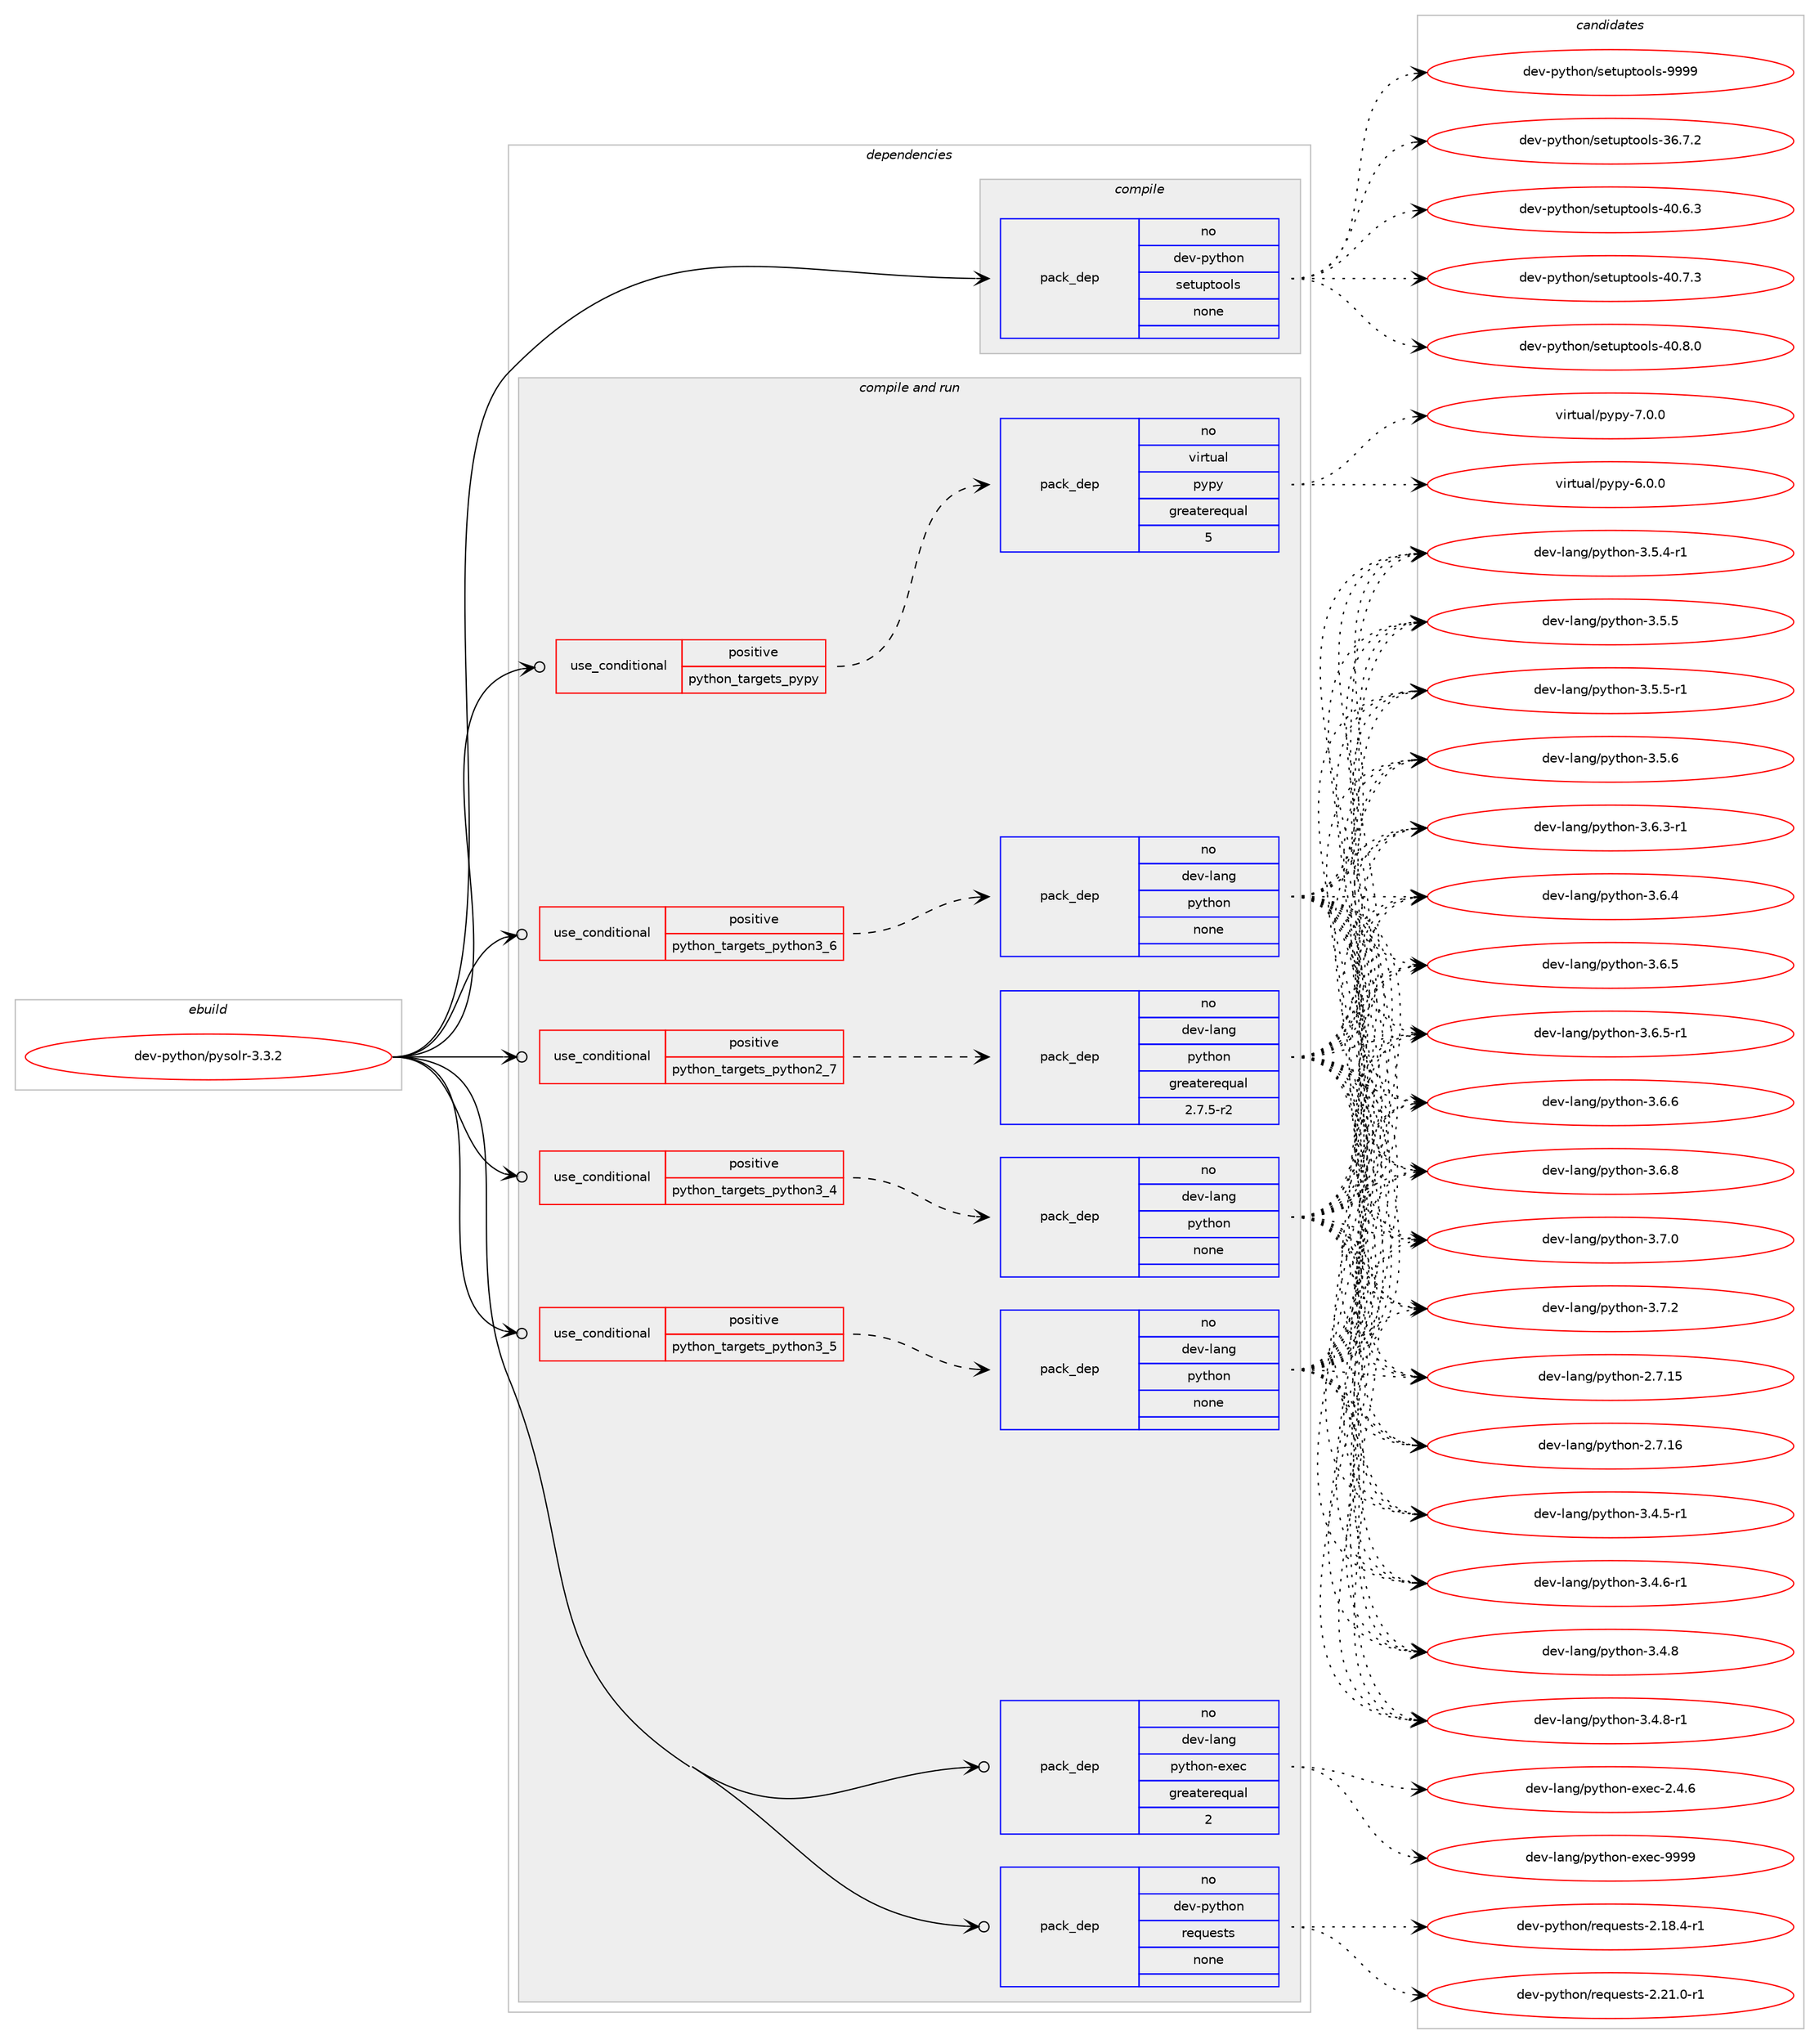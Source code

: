 digraph prolog {

# *************
# Graph options
# *************

newrank=true;
concentrate=true;
compound=true;
graph [rankdir=LR,fontname=Helvetica,fontsize=10,ranksep=1.5];#, ranksep=2.5, nodesep=0.2];
edge  [arrowhead=vee];
node  [fontname=Helvetica,fontsize=10];

# **********
# The ebuild
# **********

subgraph cluster_leftcol {
color=gray;
rank=same;
label=<<i>ebuild</i>>;
id [label="dev-python/pysolr-3.3.2", color=red, width=4, href="../dev-python/pysolr-3.3.2.svg"];
}

# ****************
# The dependencies
# ****************

subgraph cluster_midcol {
color=gray;
label=<<i>dependencies</i>>;
subgraph cluster_compile {
fillcolor="#eeeeee";
style=filled;
label=<<i>compile</i>>;
subgraph pack1027264 {
dependency1432444 [label=<<TABLE BORDER="0" CELLBORDER="1" CELLSPACING="0" CELLPADDING="4" WIDTH="220"><TR><TD ROWSPAN="6" CELLPADDING="30">pack_dep</TD></TR><TR><TD WIDTH="110">no</TD></TR><TR><TD>dev-python</TD></TR><TR><TD>setuptools</TD></TR><TR><TD>none</TD></TR><TR><TD></TD></TR></TABLE>>, shape=none, color=blue];
}
id:e -> dependency1432444:w [weight=20,style="solid",arrowhead="vee"];
}
subgraph cluster_compileandrun {
fillcolor="#eeeeee";
style=filled;
label=<<i>compile and run</i>>;
subgraph cond381836 {
dependency1432445 [label=<<TABLE BORDER="0" CELLBORDER="1" CELLSPACING="0" CELLPADDING="4"><TR><TD ROWSPAN="3" CELLPADDING="10">use_conditional</TD></TR><TR><TD>positive</TD></TR><TR><TD>python_targets_pypy</TD></TR></TABLE>>, shape=none, color=red];
subgraph pack1027265 {
dependency1432446 [label=<<TABLE BORDER="0" CELLBORDER="1" CELLSPACING="0" CELLPADDING="4" WIDTH="220"><TR><TD ROWSPAN="6" CELLPADDING="30">pack_dep</TD></TR><TR><TD WIDTH="110">no</TD></TR><TR><TD>virtual</TD></TR><TR><TD>pypy</TD></TR><TR><TD>greaterequal</TD></TR><TR><TD>5</TD></TR></TABLE>>, shape=none, color=blue];
}
dependency1432445:e -> dependency1432446:w [weight=20,style="dashed",arrowhead="vee"];
}
id:e -> dependency1432445:w [weight=20,style="solid",arrowhead="odotvee"];
subgraph cond381837 {
dependency1432447 [label=<<TABLE BORDER="0" CELLBORDER="1" CELLSPACING="0" CELLPADDING="4"><TR><TD ROWSPAN="3" CELLPADDING="10">use_conditional</TD></TR><TR><TD>positive</TD></TR><TR><TD>python_targets_python2_7</TD></TR></TABLE>>, shape=none, color=red];
subgraph pack1027266 {
dependency1432448 [label=<<TABLE BORDER="0" CELLBORDER="1" CELLSPACING="0" CELLPADDING="4" WIDTH="220"><TR><TD ROWSPAN="6" CELLPADDING="30">pack_dep</TD></TR><TR><TD WIDTH="110">no</TD></TR><TR><TD>dev-lang</TD></TR><TR><TD>python</TD></TR><TR><TD>greaterequal</TD></TR><TR><TD>2.7.5-r2</TD></TR></TABLE>>, shape=none, color=blue];
}
dependency1432447:e -> dependency1432448:w [weight=20,style="dashed",arrowhead="vee"];
}
id:e -> dependency1432447:w [weight=20,style="solid",arrowhead="odotvee"];
subgraph cond381838 {
dependency1432449 [label=<<TABLE BORDER="0" CELLBORDER="1" CELLSPACING="0" CELLPADDING="4"><TR><TD ROWSPAN="3" CELLPADDING="10">use_conditional</TD></TR><TR><TD>positive</TD></TR><TR><TD>python_targets_python3_4</TD></TR></TABLE>>, shape=none, color=red];
subgraph pack1027267 {
dependency1432450 [label=<<TABLE BORDER="0" CELLBORDER="1" CELLSPACING="0" CELLPADDING="4" WIDTH="220"><TR><TD ROWSPAN="6" CELLPADDING="30">pack_dep</TD></TR><TR><TD WIDTH="110">no</TD></TR><TR><TD>dev-lang</TD></TR><TR><TD>python</TD></TR><TR><TD>none</TD></TR><TR><TD></TD></TR></TABLE>>, shape=none, color=blue];
}
dependency1432449:e -> dependency1432450:w [weight=20,style="dashed",arrowhead="vee"];
}
id:e -> dependency1432449:w [weight=20,style="solid",arrowhead="odotvee"];
subgraph cond381839 {
dependency1432451 [label=<<TABLE BORDER="0" CELLBORDER="1" CELLSPACING="0" CELLPADDING="4"><TR><TD ROWSPAN="3" CELLPADDING="10">use_conditional</TD></TR><TR><TD>positive</TD></TR><TR><TD>python_targets_python3_5</TD></TR></TABLE>>, shape=none, color=red];
subgraph pack1027268 {
dependency1432452 [label=<<TABLE BORDER="0" CELLBORDER="1" CELLSPACING="0" CELLPADDING="4" WIDTH="220"><TR><TD ROWSPAN="6" CELLPADDING="30">pack_dep</TD></TR><TR><TD WIDTH="110">no</TD></TR><TR><TD>dev-lang</TD></TR><TR><TD>python</TD></TR><TR><TD>none</TD></TR><TR><TD></TD></TR></TABLE>>, shape=none, color=blue];
}
dependency1432451:e -> dependency1432452:w [weight=20,style="dashed",arrowhead="vee"];
}
id:e -> dependency1432451:w [weight=20,style="solid",arrowhead="odotvee"];
subgraph cond381840 {
dependency1432453 [label=<<TABLE BORDER="0" CELLBORDER="1" CELLSPACING="0" CELLPADDING="4"><TR><TD ROWSPAN="3" CELLPADDING="10">use_conditional</TD></TR><TR><TD>positive</TD></TR><TR><TD>python_targets_python3_6</TD></TR></TABLE>>, shape=none, color=red];
subgraph pack1027269 {
dependency1432454 [label=<<TABLE BORDER="0" CELLBORDER="1" CELLSPACING="0" CELLPADDING="4" WIDTH="220"><TR><TD ROWSPAN="6" CELLPADDING="30">pack_dep</TD></TR><TR><TD WIDTH="110">no</TD></TR><TR><TD>dev-lang</TD></TR><TR><TD>python</TD></TR><TR><TD>none</TD></TR><TR><TD></TD></TR></TABLE>>, shape=none, color=blue];
}
dependency1432453:e -> dependency1432454:w [weight=20,style="dashed",arrowhead="vee"];
}
id:e -> dependency1432453:w [weight=20,style="solid",arrowhead="odotvee"];
subgraph pack1027270 {
dependency1432455 [label=<<TABLE BORDER="0" CELLBORDER="1" CELLSPACING="0" CELLPADDING="4" WIDTH="220"><TR><TD ROWSPAN="6" CELLPADDING="30">pack_dep</TD></TR><TR><TD WIDTH="110">no</TD></TR><TR><TD>dev-lang</TD></TR><TR><TD>python-exec</TD></TR><TR><TD>greaterequal</TD></TR><TR><TD>2</TD></TR></TABLE>>, shape=none, color=blue];
}
id:e -> dependency1432455:w [weight=20,style="solid",arrowhead="odotvee"];
subgraph pack1027271 {
dependency1432456 [label=<<TABLE BORDER="0" CELLBORDER="1" CELLSPACING="0" CELLPADDING="4" WIDTH="220"><TR><TD ROWSPAN="6" CELLPADDING="30">pack_dep</TD></TR><TR><TD WIDTH="110">no</TD></TR><TR><TD>dev-python</TD></TR><TR><TD>requests</TD></TR><TR><TD>none</TD></TR><TR><TD></TD></TR></TABLE>>, shape=none, color=blue];
}
id:e -> dependency1432456:w [weight=20,style="solid",arrowhead="odotvee"];
}
subgraph cluster_run {
fillcolor="#eeeeee";
style=filled;
label=<<i>run</i>>;
}
}

# **************
# The candidates
# **************

subgraph cluster_choices {
rank=same;
color=gray;
label=<<i>candidates</i>>;

subgraph choice1027264 {
color=black;
nodesep=1;
choice100101118451121211161041111104711510111611711211611111110811545515446554650 [label="dev-python/setuptools-36.7.2", color=red, width=4,href="../dev-python/setuptools-36.7.2.svg"];
choice100101118451121211161041111104711510111611711211611111110811545524846544651 [label="dev-python/setuptools-40.6.3", color=red, width=4,href="../dev-python/setuptools-40.6.3.svg"];
choice100101118451121211161041111104711510111611711211611111110811545524846554651 [label="dev-python/setuptools-40.7.3", color=red, width=4,href="../dev-python/setuptools-40.7.3.svg"];
choice100101118451121211161041111104711510111611711211611111110811545524846564648 [label="dev-python/setuptools-40.8.0", color=red, width=4,href="../dev-python/setuptools-40.8.0.svg"];
choice10010111845112121116104111110471151011161171121161111111081154557575757 [label="dev-python/setuptools-9999", color=red, width=4,href="../dev-python/setuptools-9999.svg"];
dependency1432444:e -> choice100101118451121211161041111104711510111611711211611111110811545515446554650:w [style=dotted,weight="100"];
dependency1432444:e -> choice100101118451121211161041111104711510111611711211611111110811545524846544651:w [style=dotted,weight="100"];
dependency1432444:e -> choice100101118451121211161041111104711510111611711211611111110811545524846554651:w [style=dotted,weight="100"];
dependency1432444:e -> choice100101118451121211161041111104711510111611711211611111110811545524846564648:w [style=dotted,weight="100"];
dependency1432444:e -> choice10010111845112121116104111110471151011161171121161111111081154557575757:w [style=dotted,weight="100"];
}
subgraph choice1027265 {
color=black;
nodesep=1;
choice1181051141161179710847112121112121455446484648 [label="virtual/pypy-6.0.0", color=red, width=4,href="../virtual/pypy-6.0.0.svg"];
choice1181051141161179710847112121112121455546484648 [label="virtual/pypy-7.0.0", color=red, width=4,href="../virtual/pypy-7.0.0.svg"];
dependency1432446:e -> choice1181051141161179710847112121112121455446484648:w [style=dotted,weight="100"];
dependency1432446:e -> choice1181051141161179710847112121112121455546484648:w [style=dotted,weight="100"];
}
subgraph choice1027266 {
color=black;
nodesep=1;
choice10010111845108971101034711212111610411111045504655464953 [label="dev-lang/python-2.7.15", color=red, width=4,href="../dev-lang/python-2.7.15.svg"];
choice10010111845108971101034711212111610411111045504655464954 [label="dev-lang/python-2.7.16", color=red, width=4,href="../dev-lang/python-2.7.16.svg"];
choice1001011184510897110103471121211161041111104551465246534511449 [label="dev-lang/python-3.4.5-r1", color=red, width=4,href="../dev-lang/python-3.4.5-r1.svg"];
choice1001011184510897110103471121211161041111104551465246544511449 [label="dev-lang/python-3.4.6-r1", color=red, width=4,href="../dev-lang/python-3.4.6-r1.svg"];
choice100101118451089711010347112121116104111110455146524656 [label="dev-lang/python-3.4.8", color=red, width=4,href="../dev-lang/python-3.4.8.svg"];
choice1001011184510897110103471121211161041111104551465246564511449 [label="dev-lang/python-3.4.8-r1", color=red, width=4,href="../dev-lang/python-3.4.8-r1.svg"];
choice1001011184510897110103471121211161041111104551465346524511449 [label="dev-lang/python-3.5.4-r1", color=red, width=4,href="../dev-lang/python-3.5.4-r1.svg"];
choice100101118451089711010347112121116104111110455146534653 [label="dev-lang/python-3.5.5", color=red, width=4,href="../dev-lang/python-3.5.5.svg"];
choice1001011184510897110103471121211161041111104551465346534511449 [label="dev-lang/python-3.5.5-r1", color=red, width=4,href="../dev-lang/python-3.5.5-r1.svg"];
choice100101118451089711010347112121116104111110455146534654 [label="dev-lang/python-3.5.6", color=red, width=4,href="../dev-lang/python-3.5.6.svg"];
choice1001011184510897110103471121211161041111104551465446514511449 [label="dev-lang/python-3.6.3-r1", color=red, width=4,href="../dev-lang/python-3.6.3-r1.svg"];
choice100101118451089711010347112121116104111110455146544652 [label="dev-lang/python-3.6.4", color=red, width=4,href="../dev-lang/python-3.6.4.svg"];
choice100101118451089711010347112121116104111110455146544653 [label="dev-lang/python-3.6.5", color=red, width=4,href="../dev-lang/python-3.6.5.svg"];
choice1001011184510897110103471121211161041111104551465446534511449 [label="dev-lang/python-3.6.5-r1", color=red, width=4,href="../dev-lang/python-3.6.5-r1.svg"];
choice100101118451089711010347112121116104111110455146544654 [label="dev-lang/python-3.6.6", color=red, width=4,href="../dev-lang/python-3.6.6.svg"];
choice100101118451089711010347112121116104111110455146544656 [label="dev-lang/python-3.6.8", color=red, width=4,href="../dev-lang/python-3.6.8.svg"];
choice100101118451089711010347112121116104111110455146554648 [label="dev-lang/python-3.7.0", color=red, width=4,href="../dev-lang/python-3.7.0.svg"];
choice100101118451089711010347112121116104111110455146554650 [label="dev-lang/python-3.7.2", color=red, width=4,href="../dev-lang/python-3.7.2.svg"];
dependency1432448:e -> choice10010111845108971101034711212111610411111045504655464953:w [style=dotted,weight="100"];
dependency1432448:e -> choice10010111845108971101034711212111610411111045504655464954:w [style=dotted,weight="100"];
dependency1432448:e -> choice1001011184510897110103471121211161041111104551465246534511449:w [style=dotted,weight="100"];
dependency1432448:e -> choice1001011184510897110103471121211161041111104551465246544511449:w [style=dotted,weight="100"];
dependency1432448:e -> choice100101118451089711010347112121116104111110455146524656:w [style=dotted,weight="100"];
dependency1432448:e -> choice1001011184510897110103471121211161041111104551465246564511449:w [style=dotted,weight="100"];
dependency1432448:e -> choice1001011184510897110103471121211161041111104551465346524511449:w [style=dotted,weight="100"];
dependency1432448:e -> choice100101118451089711010347112121116104111110455146534653:w [style=dotted,weight="100"];
dependency1432448:e -> choice1001011184510897110103471121211161041111104551465346534511449:w [style=dotted,weight="100"];
dependency1432448:e -> choice100101118451089711010347112121116104111110455146534654:w [style=dotted,weight="100"];
dependency1432448:e -> choice1001011184510897110103471121211161041111104551465446514511449:w [style=dotted,weight="100"];
dependency1432448:e -> choice100101118451089711010347112121116104111110455146544652:w [style=dotted,weight="100"];
dependency1432448:e -> choice100101118451089711010347112121116104111110455146544653:w [style=dotted,weight="100"];
dependency1432448:e -> choice1001011184510897110103471121211161041111104551465446534511449:w [style=dotted,weight="100"];
dependency1432448:e -> choice100101118451089711010347112121116104111110455146544654:w [style=dotted,weight="100"];
dependency1432448:e -> choice100101118451089711010347112121116104111110455146544656:w [style=dotted,weight="100"];
dependency1432448:e -> choice100101118451089711010347112121116104111110455146554648:w [style=dotted,weight="100"];
dependency1432448:e -> choice100101118451089711010347112121116104111110455146554650:w [style=dotted,weight="100"];
}
subgraph choice1027267 {
color=black;
nodesep=1;
choice10010111845108971101034711212111610411111045504655464953 [label="dev-lang/python-2.7.15", color=red, width=4,href="../dev-lang/python-2.7.15.svg"];
choice10010111845108971101034711212111610411111045504655464954 [label="dev-lang/python-2.7.16", color=red, width=4,href="../dev-lang/python-2.7.16.svg"];
choice1001011184510897110103471121211161041111104551465246534511449 [label="dev-lang/python-3.4.5-r1", color=red, width=4,href="../dev-lang/python-3.4.5-r1.svg"];
choice1001011184510897110103471121211161041111104551465246544511449 [label="dev-lang/python-3.4.6-r1", color=red, width=4,href="../dev-lang/python-3.4.6-r1.svg"];
choice100101118451089711010347112121116104111110455146524656 [label="dev-lang/python-3.4.8", color=red, width=4,href="../dev-lang/python-3.4.8.svg"];
choice1001011184510897110103471121211161041111104551465246564511449 [label="dev-lang/python-3.4.8-r1", color=red, width=4,href="../dev-lang/python-3.4.8-r1.svg"];
choice1001011184510897110103471121211161041111104551465346524511449 [label="dev-lang/python-3.5.4-r1", color=red, width=4,href="../dev-lang/python-3.5.4-r1.svg"];
choice100101118451089711010347112121116104111110455146534653 [label="dev-lang/python-3.5.5", color=red, width=4,href="../dev-lang/python-3.5.5.svg"];
choice1001011184510897110103471121211161041111104551465346534511449 [label="dev-lang/python-3.5.5-r1", color=red, width=4,href="../dev-lang/python-3.5.5-r1.svg"];
choice100101118451089711010347112121116104111110455146534654 [label="dev-lang/python-3.5.6", color=red, width=4,href="../dev-lang/python-3.5.6.svg"];
choice1001011184510897110103471121211161041111104551465446514511449 [label="dev-lang/python-3.6.3-r1", color=red, width=4,href="../dev-lang/python-3.6.3-r1.svg"];
choice100101118451089711010347112121116104111110455146544652 [label="dev-lang/python-3.6.4", color=red, width=4,href="../dev-lang/python-3.6.4.svg"];
choice100101118451089711010347112121116104111110455146544653 [label="dev-lang/python-3.6.5", color=red, width=4,href="../dev-lang/python-3.6.5.svg"];
choice1001011184510897110103471121211161041111104551465446534511449 [label="dev-lang/python-3.6.5-r1", color=red, width=4,href="../dev-lang/python-3.6.5-r1.svg"];
choice100101118451089711010347112121116104111110455146544654 [label="dev-lang/python-3.6.6", color=red, width=4,href="../dev-lang/python-3.6.6.svg"];
choice100101118451089711010347112121116104111110455146544656 [label="dev-lang/python-3.6.8", color=red, width=4,href="../dev-lang/python-3.6.8.svg"];
choice100101118451089711010347112121116104111110455146554648 [label="dev-lang/python-3.7.0", color=red, width=4,href="../dev-lang/python-3.7.0.svg"];
choice100101118451089711010347112121116104111110455146554650 [label="dev-lang/python-3.7.2", color=red, width=4,href="../dev-lang/python-3.7.2.svg"];
dependency1432450:e -> choice10010111845108971101034711212111610411111045504655464953:w [style=dotted,weight="100"];
dependency1432450:e -> choice10010111845108971101034711212111610411111045504655464954:w [style=dotted,weight="100"];
dependency1432450:e -> choice1001011184510897110103471121211161041111104551465246534511449:w [style=dotted,weight="100"];
dependency1432450:e -> choice1001011184510897110103471121211161041111104551465246544511449:w [style=dotted,weight="100"];
dependency1432450:e -> choice100101118451089711010347112121116104111110455146524656:w [style=dotted,weight="100"];
dependency1432450:e -> choice1001011184510897110103471121211161041111104551465246564511449:w [style=dotted,weight="100"];
dependency1432450:e -> choice1001011184510897110103471121211161041111104551465346524511449:w [style=dotted,weight="100"];
dependency1432450:e -> choice100101118451089711010347112121116104111110455146534653:w [style=dotted,weight="100"];
dependency1432450:e -> choice1001011184510897110103471121211161041111104551465346534511449:w [style=dotted,weight="100"];
dependency1432450:e -> choice100101118451089711010347112121116104111110455146534654:w [style=dotted,weight="100"];
dependency1432450:e -> choice1001011184510897110103471121211161041111104551465446514511449:w [style=dotted,weight="100"];
dependency1432450:e -> choice100101118451089711010347112121116104111110455146544652:w [style=dotted,weight="100"];
dependency1432450:e -> choice100101118451089711010347112121116104111110455146544653:w [style=dotted,weight="100"];
dependency1432450:e -> choice1001011184510897110103471121211161041111104551465446534511449:w [style=dotted,weight="100"];
dependency1432450:e -> choice100101118451089711010347112121116104111110455146544654:w [style=dotted,weight="100"];
dependency1432450:e -> choice100101118451089711010347112121116104111110455146544656:w [style=dotted,weight="100"];
dependency1432450:e -> choice100101118451089711010347112121116104111110455146554648:w [style=dotted,weight="100"];
dependency1432450:e -> choice100101118451089711010347112121116104111110455146554650:w [style=dotted,weight="100"];
}
subgraph choice1027268 {
color=black;
nodesep=1;
choice10010111845108971101034711212111610411111045504655464953 [label="dev-lang/python-2.7.15", color=red, width=4,href="../dev-lang/python-2.7.15.svg"];
choice10010111845108971101034711212111610411111045504655464954 [label="dev-lang/python-2.7.16", color=red, width=4,href="../dev-lang/python-2.7.16.svg"];
choice1001011184510897110103471121211161041111104551465246534511449 [label="dev-lang/python-3.4.5-r1", color=red, width=4,href="../dev-lang/python-3.4.5-r1.svg"];
choice1001011184510897110103471121211161041111104551465246544511449 [label="dev-lang/python-3.4.6-r1", color=red, width=4,href="../dev-lang/python-3.4.6-r1.svg"];
choice100101118451089711010347112121116104111110455146524656 [label="dev-lang/python-3.4.8", color=red, width=4,href="../dev-lang/python-3.4.8.svg"];
choice1001011184510897110103471121211161041111104551465246564511449 [label="dev-lang/python-3.4.8-r1", color=red, width=4,href="../dev-lang/python-3.4.8-r1.svg"];
choice1001011184510897110103471121211161041111104551465346524511449 [label="dev-lang/python-3.5.4-r1", color=red, width=4,href="../dev-lang/python-3.5.4-r1.svg"];
choice100101118451089711010347112121116104111110455146534653 [label="dev-lang/python-3.5.5", color=red, width=4,href="../dev-lang/python-3.5.5.svg"];
choice1001011184510897110103471121211161041111104551465346534511449 [label="dev-lang/python-3.5.5-r1", color=red, width=4,href="../dev-lang/python-3.5.5-r1.svg"];
choice100101118451089711010347112121116104111110455146534654 [label="dev-lang/python-3.5.6", color=red, width=4,href="../dev-lang/python-3.5.6.svg"];
choice1001011184510897110103471121211161041111104551465446514511449 [label="dev-lang/python-3.6.3-r1", color=red, width=4,href="../dev-lang/python-3.6.3-r1.svg"];
choice100101118451089711010347112121116104111110455146544652 [label="dev-lang/python-3.6.4", color=red, width=4,href="../dev-lang/python-3.6.4.svg"];
choice100101118451089711010347112121116104111110455146544653 [label="dev-lang/python-3.6.5", color=red, width=4,href="../dev-lang/python-3.6.5.svg"];
choice1001011184510897110103471121211161041111104551465446534511449 [label="dev-lang/python-3.6.5-r1", color=red, width=4,href="../dev-lang/python-3.6.5-r1.svg"];
choice100101118451089711010347112121116104111110455146544654 [label="dev-lang/python-3.6.6", color=red, width=4,href="../dev-lang/python-3.6.6.svg"];
choice100101118451089711010347112121116104111110455146544656 [label="dev-lang/python-3.6.8", color=red, width=4,href="../dev-lang/python-3.6.8.svg"];
choice100101118451089711010347112121116104111110455146554648 [label="dev-lang/python-3.7.0", color=red, width=4,href="../dev-lang/python-3.7.0.svg"];
choice100101118451089711010347112121116104111110455146554650 [label="dev-lang/python-3.7.2", color=red, width=4,href="../dev-lang/python-3.7.2.svg"];
dependency1432452:e -> choice10010111845108971101034711212111610411111045504655464953:w [style=dotted,weight="100"];
dependency1432452:e -> choice10010111845108971101034711212111610411111045504655464954:w [style=dotted,weight="100"];
dependency1432452:e -> choice1001011184510897110103471121211161041111104551465246534511449:w [style=dotted,weight="100"];
dependency1432452:e -> choice1001011184510897110103471121211161041111104551465246544511449:w [style=dotted,weight="100"];
dependency1432452:e -> choice100101118451089711010347112121116104111110455146524656:w [style=dotted,weight="100"];
dependency1432452:e -> choice1001011184510897110103471121211161041111104551465246564511449:w [style=dotted,weight="100"];
dependency1432452:e -> choice1001011184510897110103471121211161041111104551465346524511449:w [style=dotted,weight="100"];
dependency1432452:e -> choice100101118451089711010347112121116104111110455146534653:w [style=dotted,weight="100"];
dependency1432452:e -> choice1001011184510897110103471121211161041111104551465346534511449:w [style=dotted,weight="100"];
dependency1432452:e -> choice100101118451089711010347112121116104111110455146534654:w [style=dotted,weight="100"];
dependency1432452:e -> choice1001011184510897110103471121211161041111104551465446514511449:w [style=dotted,weight="100"];
dependency1432452:e -> choice100101118451089711010347112121116104111110455146544652:w [style=dotted,weight="100"];
dependency1432452:e -> choice100101118451089711010347112121116104111110455146544653:w [style=dotted,weight="100"];
dependency1432452:e -> choice1001011184510897110103471121211161041111104551465446534511449:w [style=dotted,weight="100"];
dependency1432452:e -> choice100101118451089711010347112121116104111110455146544654:w [style=dotted,weight="100"];
dependency1432452:e -> choice100101118451089711010347112121116104111110455146544656:w [style=dotted,weight="100"];
dependency1432452:e -> choice100101118451089711010347112121116104111110455146554648:w [style=dotted,weight="100"];
dependency1432452:e -> choice100101118451089711010347112121116104111110455146554650:w [style=dotted,weight="100"];
}
subgraph choice1027269 {
color=black;
nodesep=1;
choice10010111845108971101034711212111610411111045504655464953 [label="dev-lang/python-2.7.15", color=red, width=4,href="../dev-lang/python-2.7.15.svg"];
choice10010111845108971101034711212111610411111045504655464954 [label="dev-lang/python-2.7.16", color=red, width=4,href="../dev-lang/python-2.7.16.svg"];
choice1001011184510897110103471121211161041111104551465246534511449 [label="dev-lang/python-3.4.5-r1", color=red, width=4,href="../dev-lang/python-3.4.5-r1.svg"];
choice1001011184510897110103471121211161041111104551465246544511449 [label="dev-lang/python-3.4.6-r1", color=red, width=4,href="../dev-lang/python-3.4.6-r1.svg"];
choice100101118451089711010347112121116104111110455146524656 [label="dev-lang/python-3.4.8", color=red, width=4,href="../dev-lang/python-3.4.8.svg"];
choice1001011184510897110103471121211161041111104551465246564511449 [label="dev-lang/python-3.4.8-r1", color=red, width=4,href="../dev-lang/python-3.4.8-r1.svg"];
choice1001011184510897110103471121211161041111104551465346524511449 [label="dev-lang/python-3.5.4-r1", color=red, width=4,href="../dev-lang/python-3.5.4-r1.svg"];
choice100101118451089711010347112121116104111110455146534653 [label="dev-lang/python-3.5.5", color=red, width=4,href="../dev-lang/python-3.5.5.svg"];
choice1001011184510897110103471121211161041111104551465346534511449 [label="dev-lang/python-3.5.5-r1", color=red, width=4,href="../dev-lang/python-3.5.5-r1.svg"];
choice100101118451089711010347112121116104111110455146534654 [label="dev-lang/python-3.5.6", color=red, width=4,href="../dev-lang/python-3.5.6.svg"];
choice1001011184510897110103471121211161041111104551465446514511449 [label="dev-lang/python-3.6.3-r1", color=red, width=4,href="../dev-lang/python-3.6.3-r1.svg"];
choice100101118451089711010347112121116104111110455146544652 [label="dev-lang/python-3.6.4", color=red, width=4,href="../dev-lang/python-3.6.4.svg"];
choice100101118451089711010347112121116104111110455146544653 [label="dev-lang/python-3.6.5", color=red, width=4,href="../dev-lang/python-3.6.5.svg"];
choice1001011184510897110103471121211161041111104551465446534511449 [label="dev-lang/python-3.6.5-r1", color=red, width=4,href="../dev-lang/python-3.6.5-r1.svg"];
choice100101118451089711010347112121116104111110455146544654 [label="dev-lang/python-3.6.6", color=red, width=4,href="../dev-lang/python-3.6.6.svg"];
choice100101118451089711010347112121116104111110455146544656 [label="dev-lang/python-3.6.8", color=red, width=4,href="../dev-lang/python-3.6.8.svg"];
choice100101118451089711010347112121116104111110455146554648 [label="dev-lang/python-3.7.0", color=red, width=4,href="../dev-lang/python-3.7.0.svg"];
choice100101118451089711010347112121116104111110455146554650 [label="dev-lang/python-3.7.2", color=red, width=4,href="../dev-lang/python-3.7.2.svg"];
dependency1432454:e -> choice10010111845108971101034711212111610411111045504655464953:w [style=dotted,weight="100"];
dependency1432454:e -> choice10010111845108971101034711212111610411111045504655464954:w [style=dotted,weight="100"];
dependency1432454:e -> choice1001011184510897110103471121211161041111104551465246534511449:w [style=dotted,weight="100"];
dependency1432454:e -> choice1001011184510897110103471121211161041111104551465246544511449:w [style=dotted,weight="100"];
dependency1432454:e -> choice100101118451089711010347112121116104111110455146524656:w [style=dotted,weight="100"];
dependency1432454:e -> choice1001011184510897110103471121211161041111104551465246564511449:w [style=dotted,weight="100"];
dependency1432454:e -> choice1001011184510897110103471121211161041111104551465346524511449:w [style=dotted,weight="100"];
dependency1432454:e -> choice100101118451089711010347112121116104111110455146534653:w [style=dotted,weight="100"];
dependency1432454:e -> choice1001011184510897110103471121211161041111104551465346534511449:w [style=dotted,weight="100"];
dependency1432454:e -> choice100101118451089711010347112121116104111110455146534654:w [style=dotted,weight="100"];
dependency1432454:e -> choice1001011184510897110103471121211161041111104551465446514511449:w [style=dotted,weight="100"];
dependency1432454:e -> choice100101118451089711010347112121116104111110455146544652:w [style=dotted,weight="100"];
dependency1432454:e -> choice100101118451089711010347112121116104111110455146544653:w [style=dotted,weight="100"];
dependency1432454:e -> choice1001011184510897110103471121211161041111104551465446534511449:w [style=dotted,weight="100"];
dependency1432454:e -> choice100101118451089711010347112121116104111110455146544654:w [style=dotted,weight="100"];
dependency1432454:e -> choice100101118451089711010347112121116104111110455146544656:w [style=dotted,weight="100"];
dependency1432454:e -> choice100101118451089711010347112121116104111110455146554648:w [style=dotted,weight="100"];
dependency1432454:e -> choice100101118451089711010347112121116104111110455146554650:w [style=dotted,weight="100"];
}
subgraph choice1027270 {
color=black;
nodesep=1;
choice1001011184510897110103471121211161041111104510112010199455046524654 [label="dev-lang/python-exec-2.4.6", color=red, width=4,href="../dev-lang/python-exec-2.4.6.svg"];
choice10010111845108971101034711212111610411111045101120101994557575757 [label="dev-lang/python-exec-9999", color=red, width=4,href="../dev-lang/python-exec-9999.svg"];
dependency1432455:e -> choice1001011184510897110103471121211161041111104510112010199455046524654:w [style=dotted,weight="100"];
dependency1432455:e -> choice10010111845108971101034711212111610411111045101120101994557575757:w [style=dotted,weight="100"];
}
subgraph choice1027271 {
color=black;
nodesep=1;
choice1001011184511212111610411111047114101113117101115116115455046495646524511449 [label="dev-python/requests-2.18.4-r1", color=red, width=4,href="../dev-python/requests-2.18.4-r1.svg"];
choice1001011184511212111610411111047114101113117101115116115455046504946484511449 [label="dev-python/requests-2.21.0-r1", color=red, width=4,href="../dev-python/requests-2.21.0-r1.svg"];
dependency1432456:e -> choice1001011184511212111610411111047114101113117101115116115455046495646524511449:w [style=dotted,weight="100"];
dependency1432456:e -> choice1001011184511212111610411111047114101113117101115116115455046504946484511449:w [style=dotted,weight="100"];
}
}

}
